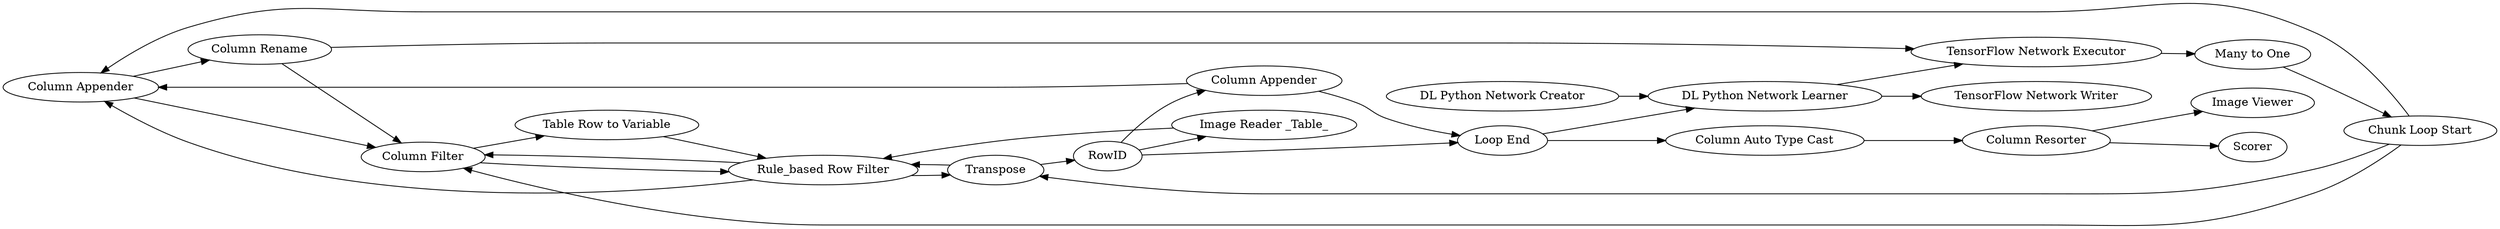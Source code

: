digraph {
	54 -> 42
	53 -> 54
	60 -> 57
	65 -> 85
	63 -> 73
	23 -> 24
	52 -> 60
	60 -> 56
	42 -> 56
	54 -> 56
	42 -> 86
	24 -> 86
	65 -> 84
	73 -> 65
	63 -> 24
	60 -> 54
	57 -> 59
	24 -> 31
	59 -> 63
	53 -> 57
	62 -> 54
	86 -> 20
	59 -> 62
	53 -> 56
	74 -> 60
	59 -> 52
	56 -> 60
	56 -> 74
	57 -> 60
	62 -> 63
	20 -> 53
	57 [label=Transpose]
	74 [label="Table Row to Variable"]
	24 [label="DL Python Network Learner"]
	84 [label=Scorer]
	31 [label="TensorFlow Network Writer"]
	56 [label="Column Filter"]
	54 [label="Column Appender"]
	85 [label="Image Viewer"]
	59 [label=RowID]
	86 [label="TensorFlow Network Executor"]
	42 [label="Column Rename"]
	53 [label="Chunk Loop Start"]
	23 [label="DL Python Network Creator"]
	63 [label="Loop End"]
	60 [label="Rule_based Row Filter"]
	20 [label="Many to One"]
	62 [label="Column Appender"]
	65 [label="Column Resorter"]
	52 [label="Image Reader _Table_"]
	73 [label="Column Auto Type Cast"]
	rankdir=LR
}
